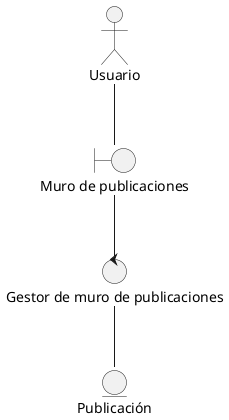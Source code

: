 @startuml consultar publicaciones
actor Usuario
boundary "Muro de publicaciones" as m
Usuario--m 
control "Gestor de muro de publicaciones" as g
m--g
entity "Publicación" as p
g--p
@enduml